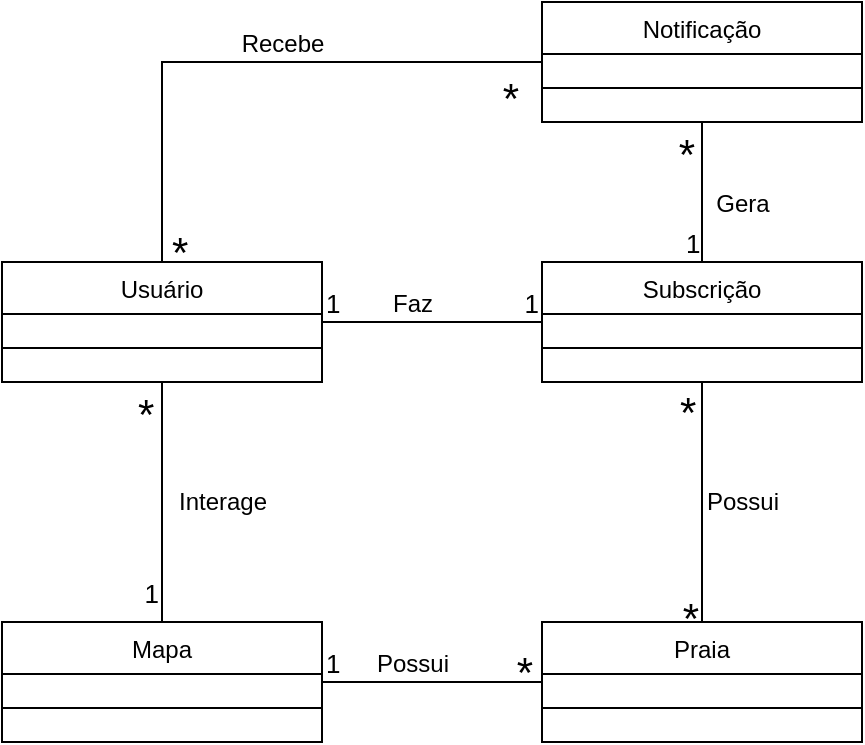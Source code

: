 <mxfile version="26.2.2">
  <diagram id="C5RBs43oDa-KdzZeNtuy" name="Page-1">
    <mxGraphModel dx="1426" dy="580" grid="1" gridSize="10" guides="1" tooltips="1" connect="1" arrows="1" fold="1" page="1" pageScale="1" pageWidth="827" pageHeight="1169" math="0" shadow="0">
      <root>
        <mxCell id="WIyWlLk6GJQsqaUBKTNV-0" />
        <mxCell id="WIyWlLk6GJQsqaUBKTNV-1" parent="WIyWlLk6GJQsqaUBKTNV-0" />
        <mxCell id="zkfFHV4jXpPFQw0GAbJ--0" value="Usuário" style="swimlane;fontStyle=0;align=center;verticalAlign=top;childLayout=stackLayout;horizontal=1;startSize=26;horizontalStack=0;resizeParent=1;resizeLast=0;collapsible=1;marginBottom=0;rounded=0;shadow=0;strokeWidth=1;" parent="WIyWlLk6GJQsqaUBKTNV-1" vertex="1">
          <mxGeometry x="190" y="340" width="160" height="60" as="geometry">
            <mxRectangle x="230" y="140" width="160" height="26" as="alternateBounds" />
          </mxGeometry>
        </mxCell>
        <mxCell id="zkfFHV4jXpPFQw0GAbJ--4" value="" style="line;html=1;strokeWidth=1;align=left;verticalAlign=middle;spacingTop=-1;spacingLeft=3;spacingRight=3;rotatable=0;labelPosition=right;points=[];portConstraint=eastwest;" parent="zkfFHV4jXpPFQw0GAbJ--0" vertex="1">
          <mxGeometry y="26" width="160" height="34" as="geometry" />
        </mxCell>
        <mxCell id="zkfFHV4jXpPFQw0GAbJ--26" value="" style="endArrow=none;shadow=0;strokeWidth=1;rounded=0;curved=0;endFill=0;edgeStyle=elbowEdgeStyle;elbow=vertical;exitX=1;exitY=0.5;exitDx=0;exitDy=0;entryX=0;entryY=0.5;entryDx=0;entryDy=0;" parent="WIyWlLk6GJQsqaUBKTNV-1" source="zkfFHV4jXpPFQw0GAbJ--0" target="yDS9mDHi-8fYseFqPqwo-4" edge="1">
          <mxGeometry x="0.5" y="41" relative="1" as="geometry">
            <mxPoint x="450" y="120" as="sourcePoint" />
            <mxPoint x="520" y="370" as="targetPoint" />
            <mxPoint x="-40" y="32" as="offset" />
            <Array as="points">
              <mxPoint x="420" y="370" />
            </Array>
          </mxGeometry>
        </mxCell>
        <mxCell id="zkfFHV4jXpPFQw0GAbJ--27" value="1" style="resizable=0;align=left;verticalAlign=bottom;labelBackgroundColor=none;fontSize=13;" parent="zkfFHV4jXpPFQw0GAbJ--26" connectable="0" vertex="1">
          <mxGeometry x="-1" relative="1" as="geometry">
            <mxPoint as="offset" />
          </mxGeometry>
        </mxCell>
        <mxCell id="zkfFHV4jXpPFQw0GAbJ--28" value="1" style="resizable=0;align=right;verticalAlign=bottom;labelBackgroundColor=none;fontSize=13;" parent="zkfFHV4jXpPFQw0GAbJ--26" connectable="0" vertex="1">
          <mxGeometry x="1" relative="1" as="geometry">
            <mxPoint as="offset" />
          </mxGeometry>
        </mxCell>
        <mxCell id="zkfFHV4jXpPFQw0GAbJ--29" value="Faz" style="text;html=1;resizable=0;points=[];;align=center;verticalAlign=middle;labelBackgroundColor=none;rounded=0;shadow=0;strokeWidth=1;fontSize=12;" parent="zkfFHV4jXpPFQw0GAbJ--26" vertex="1" connectable="0">
          <mxGeometry x="0.5" y="49" relative="1" as="geometry">
            <mxPoint x="-38" y="40" as="offset" />
          </mxGeometry>
        </mxCell>
        <mxCell id="yDS9mDHi-8fYseFqPqwo-2" value="Praia" style="swimlane;fontStyle=0;align=center;verticalAlign=top;childLayout=stackLayout;horizontal=1;startSize=26;horizontalStack=0;resizeParent=1;resizeLast=0;collapsible=1;marginBottom=0;rounded=0;shadow=0;strokeWidth=1;" parent="WIyWlLk6GJQsqaUBKTNV-1" vertex="1">
          <mxGeometry x="460" y="520" width="160" height="60" as="geometry">
            <mxRectangle x="230" y="140" width="160" height="26" as="alternateBounds" />
          </mxGeometry>
        </mxCell>
        <mxCell id="yDS9mDHi-8fYseFqPqwo-3" value="" style="line;html=1;strokeWidth=1;align=left;verticalAlign=middle;spacingTop=-1;spacingLeft=3;spacingRight=3;rotatable=0;labelPosition=right;points=[];portConstraint=eastwest;" parent="yDS9mDHi-8fYseFqPqwo-2" vertex="1">
          <mxGeometry y="26" width="160" height="34" as="geometry" />
        </mxCell>
        <mxCell id="yDS9mDHi-8fYseFqPqwo-4" value="Subscrição" style="swimlane;fontStyle=0;align=center;verticalAlign=top;childLayout=stackLayout;horizontal=1;startSize=26;horizontalStack=0;resizeParent=1;resizeLast=0;collapsible=1;marginBottom=0;rounded=0;shadow=0;strokeWidth=1;" parent="WIyWlLk6GJQsqaUBKTNV-1" vertex="1">
          <mxGeometry x="460" y="340" width="160" height="60" as="geometry">
            <mxRectangle x="230" y="140" width="160" height="26" as="alternateBounds" />
          </mxGeometry>
        </mxCell>
        <mxCell id="yDS9mDHi-8fYseFqPqwo-5" value="" style="line;html=1;strokeWidth=1;align=left;verticalAlign=middle;spacingTop=-1;spacingLeft=3;spacingRight=3;rotatable=0;labelPosition=right;points=[];portConstraint=eastwest;" parent="yDS9mDHi-8fYseFqPqwo-4" vertex="1">
          <mxGeometry y="26" width="160" height="34" as="geometry" />
        </mxCell>
        <mxCell id="yDS9mDHi-8fYseFqPqwo-6" value="Mapa" style="swimlane;fontStyle=0;align=center;verticalAlign=top;childLayout=stackLayout;horizontal=1;startSize=26;horizontalStack=0;resizeParent=1;resizeLast=0;collapsible=1;marginBottom=0;rounded=0;shadow=0;strokeWidth=1;" parent="WIyWlLk6GJQsqaUBKTNV-1" vertex="1">
          <mxGeometry x="190" y="520" width="160" height="60" as="geometry">
            <mxRectangle x="230" y="140" width="160" height="26" as="alternateBounds" />
          </mxGeometry>
        </mxCell>
        <mxCell id="yDS9mDHi-8fYseFqPqwo-7" value="" style="line;html=1;strokeWidth=1;align=left;verticalAlign=middle;spacingTop=-1;spacingLeft=3;spacingRight=3;rotatable=0;labelPosition=right;points=[];portConstraint=eastwest;" parent="yDS9mDHi-8fYseFqPqwo-6" vertex="1">
          <mxGeometry y="26" width="160" height="34" as="geometry" />
        </mxCell>
        <mxCell id="yDS9mDHi-8fYseFqPqwo-8" value="Notificação" style="swimlane;fontStyle=0;align=center;verticalAlign=top;childLayout=stackLayout;horizontal=1;startSize=26;horizontalStack=0;resizeParent=1;resizeLast=0;collapsible=1;marginBottom=0;rounded=0;shadow=0;strokeWidth=1;" parent="WIyWlLk6GJQsqaUBKTNV-1" vertex="1">
          <mxGeometry x="460" y="210" width="160" height="60" as="geometry">
            <mxRectangle x="230" y="140" width="160" height="26" as="alternateBounds" />
          </mxGeometry>
        </mxCell>
        <mxCell id="yDS9mDHi-8fYseFqPqwo-9" value="" style="line;html=1;strokeWidth=1;align=left;verticalAlign=middle;spacingTop=-1;spacingLeft=3;spacingRight=3;rotatable=0;labelPosition=right;points=[];portConstraint=eastwest;" parent="yDS9mDHi-8fYseFqPqwo-8" vertex="1">
          <mxGeometry y="26" width="160" height="34" as="geometry" />
        </mxCell>
        <mxCell id="yDS9mDHi-8fYseFqPqwo-10" value="" style="endArrow=none;shadow=0;strokeWidth=1;rounded=0;curved=0;endFill=0;edgeStyle=elbowEdgeStyle;elbow=vertical;exitX=0.5;exitY=1;exitDx=0;exitDy=0;entryX=0.5;entryY=0;entryDx=0;entryDy=0;" parent="WIyWlLk6GJQsqaUBKTNV-1" source="zkfFHV4jXpPFQw0GAbJ--0" target="yDS9mDHi-8fYseFqPqwo-6" edge="1">
          <mxGeometry x="0.5" y="41" relative="1" as="geometry">
            <mxPoint x="300" y="470" as="sourcePoint" />
            <mxPoint x="430" y="470" as="targetPoint" />
            <mxPoint x="-40" y="32" as="offset" />
            <Array as="points">
              <mxPoint x="300" y="460" />
            </Array>
          </mxGeometry>
        </mxCell>
        <mxCell id="yDS9mDHi-8fYseFqPqwo-11" value="*" style="resizable=0;align=left;verticalAlign=bottom;labelBackgroundColor=none;fontSize=21;" parent="yDS9mDHi-8fYseFqPqwo-10" connectable="0" vertex="1">
          <mxGeometry x="-1" relative="1" as="geometry">
            <mxPoint x="-14" y="28" as="offset" />
          </mxGeometry>
        </mxCell>
        <mxCell id="yDS9mDHi-8fYseFqPqwo-12" value="1" style="resizable=0;align=right;verticalAlign=bottom;labelBackgroundColor=none;fontSize=13;" parent="yDS9mDHi-8fYseFqPqwo-10" connectable="0" vertex="1">
          <mxGeometry x="1" relative="1" as="geometry">
            <mxPoint y="-5" as="offset" />
          </mxGeometry>
        </mxCell>
        <mxCell id="yDS9mDHi-8fYseFqPqwo-13" value="Interage" style="text;html=1;resizable=0;points=[];;align=center;verticalAlign=middle;labelBackgroundColor=none;rounded=0;shadow=0;strokeWidth=1;fontSize=12;" parent="yDS9mDHi-8fYseFqPqwo-10" vertex="1" connectable="0">
          <mxGeometry x="0.5" y="49" relative="1" as="geometry">
            <mxPoint x="-19" y="-30" as="offset" />
          </mxGeometry>
        </mxCell>
        <mxCell id="yDS9mDHi-8fYseFqPqwo-28" value="" style="endArrow=none;shadow=0;strokeWidth=1;rounded=0;curved=0;endFill=0;edgeStyle=elbowEdgeStyle;elbow=vertical;exitX=1;exitY=0.5;exitDx=0;exitDy=0;entryX=0;entryY=0.5;entryDx=0;entryDy=0;" parent="WIyWlLk6GJQsqaUBKTNV-1" source="yDS9mDHi-8fYseFqPqwo-6" target="yDS9mDHi-8fYseFqPqwo-2" edge="1">
          <mxGeometry x="0.5" y="41" relative="1" as="geometry">
            <mxPoint x="389" y="490" as="sourcePoint" />
            <mxPoint x="499" y="490" as="targetPoint" />
            <mxPoint x="-40" y="32" as="offset" />
            <Array as="points">
              <mxPoint x="400" y="550" />
            </Array>
          </mxGeometry>
        </mxCell>
        <mxCell id="yDS9mDHi-8fYseFqPqwo-29" value="1" style="resizable=0;align=left;verticalAlign=bottom;labelBackgroundColor=none;fontSize=13;" parent="yDS9mDHi-8fYseFqPqwo-28" connectable="0" vertex="1">
          <mxGeometry x="-1" relative="1" as="geometry">
            <mxPoint as="offset" />
          </mxGeometry>
        </mxCell>
        <mxCell id="yDS9mDHi-8fYseFqPqwo-30" value="*" style="resizable=0;align=right;verticalAlign=bottom;labelBackgroundColor=none;fontSize=21;" parent="yDS9mDHi-8fYseFqPqwo-28" connectable="0" vertex="1">
          <mxGeometry x="1" relative="1" as="geometry">
            <mxPoint x="-3" y="7" as="offset" />
          </mxGeometry>
        </mxCell>
        <mxCell id="yDS9mDHi-8fYseFqPqwo-31" value="Possui" style="text;html=1;resizable=0;points=[];;align=center;verticalAlign=middle;labelBackgroundColor=none;rounded=0;shadow=0;strokeWidth=1;fontSize=12;" parent="yDS9mDHi-8fYseFqPqwo-28" vertex="1" connectable="0">
          <mxGeometry x="0.5" y="49" relative="1" as="geometry">
            <mxPoint x="-38" y="40" as="offset" />
          </mxGeometry>
        </mxCell>
        <mxCell id="yDS9mDHi-8fYseFqPqwo-32" value="" style="endArrow=none;shadow=0;strokeWidth=1;rounded=0;curved=0;endFill=0;edgeStyle=elbowEdgeStyle;elbow=vertical;exitX=0.5;exitY=1;exitDx=0;exitDy=0;entryX=0.5;entryY=0;entryDx=0;entryDy=0;" parent="WIyWlLk6GJQsqaUBKTNV-1" source="yDS9mDHi-8fYseFqPqwo-4" target="yDS9mDHi-8fYseFqPqwo-2" edge="1">
          <mxGeometry x="0.5" y="41" relative="1" as="geometry">
            <mxPoint x="485" y="450" as="sourcePoint" />
            <mxPoint x="595" y="450" as="targetPoint" />
            <mxPoint x="-40" y="32" as="offset" />
            <Array as="points">
              <mxPoint x="535" y="450" />
            </Array>
          </mxGeometry>
        </mxCell>
        <mxCell id="yDS9mDHi-8fYseFqPqwo-33" value="*" style="resizable=0;align=left;verticalAlign=bottom;labelBackgroundColor=none;fontSize=21;" parent="yDS9mDHi-8fYseFqPqwo-32" connectable="0" vertex="1">
          <mxGeometry x="-1" relative="1" as="geometry">
            <mxPoint x="-13" y="27" as="offset" />
          </mxGeometry>
        </mxCell>
        <mxCell id="yDS9mDHi-8fYseFqPqwo-34" value="*" style="resizable=0;align=right;verticalAlign=bottom;labelBackgroundColor=none;fontSize=21;" parent="yDS9mDHi-8fYseFqPqwo-32" connectable="0" vertex="1">
          <mxGeometry x="1" relative="1" as="geometry">
            <mxPoint y="10" as="offset" />
          </mxGeometry>
        </mxCell>
        <mxCell id="yDS9mDHi-8fYseFqPqwo-35" value="Possui" style="text;html=1;resizable=0;points=[];;align=center;verticalAlign=middle;labelBackgroundColor=none;rounded=0;shadow=0;strokeWidth=1;fontSize=12;" parent="yDS9mDHi-8fYseFqPqwo-32" vertex="1" connectable="0">
          <mxGeometry x="0.5" y="49" relative="1" as="geometry">
            <mxPoint x="-29" y="-30" as="offset" />
          </mxGeometry>
        </mxCell>
        <mxCell id="yDS9mDHi-8fYseFqPqwo-37" value="" style="endArrow=none;shadow=0;strokeWidth=1;rounded=0;curved=0;endFill=0;edgeStyle=elbowEdgeStyle;elbow=vertical;exitX=0.5;exitY=0;exitDx=0;exitDy=0;entryX=0.5;entryY=1;entryDx=0;entryDy=0;" parent="WIyWlLk6GJQsqaUBKTNV-1" source="yDS9mDHi-8fYseFqPqwo-4" target="yDS9mDHi-8fYseFqPqwo-8" edge="1">
          <mxGeometry x="0.5" y="41" relative="1" as="geometry">
            <mxPoint x="700" y="270" as="sourcePoint" />
            <mxPoint x="700" y="390" as="targetPoint" />
            <mxPoint x="-40" y="32" as="offset" />
            <Array as="points">
              <mxPoint x="560" y="310" />
            </Array>
          </mxGeometry>
        </mxCell>
        <mxCell id="yDS9mDHi-8fYseFqPqwo-38" value="1" style="resizable=0;align=left;verticalAlign=bottom;labelBackgroundColor=none;fontSize=13;" parent="yDS9mDHi-8fYseFqPqwo-37" connectable="0" vertex="1">
          <mxGeometry x="-1" relative="1" as="geometry">
            <mxPoint x="-10" as="offset" />
          </mxGeometry>
        </mxCell>
        <mxCell id="yDS9mDHi-8fYseFqPqwo-39" value="*" style="resizable=0;align=right;verticalAlign=bottom;labelBackgroundColor=none;fontSize=21;" parent="yDS9mDHi-8fYseFqPqwo-37" connectable="0" vertex="1">
          <mxGeometry x="1" relative="1" as="geometry">
            <mxPoint x="-2" y="28" as="offset" />
          </mxGeometry>
        </mxCell>
        <mxCell id="yDS9mDHi-8fYseFqPqwo-40" value="Gera" style="text;html=1;resizable=0;points=[];;align=center;verticalAlign=middle;labelBackgroundColor=none;rounded=0;shadow=0;strokeWidth=1;fontSize=12;" parent="yDS9mDHi-8fYseFqPqwo-37" vertex="1" connectable="0">
          <mxGeometry x="0.5" y="49" relative="1" as="geometry">
            <mxPoint x="69" y="23" as="offset" />
          </mxGeometry>
        </mxCell>
        <mxCell id="yDS9mDHi-8fYseFqPqwo-41" value="" style="endArrow=none;shadow=0;strokeWidth=1;rounded=0;curved=0;endFill=0;edgeStyle=elbowEdgeStyle;elbow=vertical;exitX=0.75;exitY=0;exitDx=0;exitDy=0;" parent="WIyWlLk6GJQsqaUBKTNV-1" edge="1">
          <mxGeometry x="0.5" y="41" relative="1" as="geometry">
            <mxPoint x="270" y="340" as="sourcePoint" />
            <mxPoint x="460" y="240" as="targetPoint" />
            <mxPoint x="-40" y="32" as="offset" />
            <Array as="points">
              <mxPoint x="370" y="240" />
            </Array>
          </mxGeometry>
        </mxCell>
        <mxCell id="yDS9mDHi-8fYseFqPqwo-42" value="*" style="resizable=0;align=left;verticalAlign=bottom;labelBackgroundColor=none;fontSize=21;" parent="yDS9mDHi-8fYseFqPqwo-41" connectable="0" vertex="1">
          <mxGeometry x="-1" relative="1" as="geometry">
            <mxPoint x="3" y="7" as="offset" />
          </mxGeometry>
        </mxCell>
        <mxCell id="yDS9mDHi-8fYseFqPqwo-43" value="*" style="resizable=0;align=right;verticalAlign=bottom;labelBackgroundColor=none;fontSize=21;" parent="yDS9mDHi-8fYseFqPqwo-41" connectable="0" vertex="1">
          <mxGeometry x="1" relative="1" as="geometry">
            <mxPoint x="-10" y="30" as="offset" />
          </mxGeometry>
        </mxCell>
        <mxCell id="yDS9mDHi-8fYseFqPqwo-44" value="Recebe" style="text;html=1;resizable=0;points=[];;align=center;verticalAlign=middle;labelBackgroundColor=none;rounded=0;shadow=0;strokeWidth=1;fontSize=12;" parent="yDS9mDHi-8fYseFqPqwo-41" vertex="1" connectable="0">
          <mxGeometry x="0.5" y="49" relative="1" as="geometry">
            <mxPoint x="-58" y="40" as="offset" />
          </mxGeometry>
        </mxCell>
      </root>
    </mxGraphModel>
  </diagram>
</mxfile>
